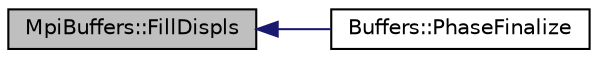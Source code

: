 digraph "MpiBuffers::FillDispls"
{
 // INTERACTIVE_SVG=YES
  edge [fontname="Helvetica",fontsize="10",labelfontname="Helvetica",labelfontsize="10"];
  node [fontname="Helvetica",fontsize="10",shape=record];
  rankdir="LR";
  Node5 [label="MpiBuffers::FillDispls",height=0.2,width=0.4,color="black", fillcolor="grey75", style="filled", fontcolor="black"];
  Node5 -> Node6 [dir="back",color="midnightblue",fontsize="10",style="solid",fontname="Helvetica"];
  Node6 [label="Buffers::PhaseFinalize",height=0.2,width=0.4,color="black", fillcolor="white", style="filled",URL="$classBuffers.html#ab5b18aa49ea5b7c383fb5ef24133861c",tooltip="Code executed after each phase for a single buffer. "];
}
